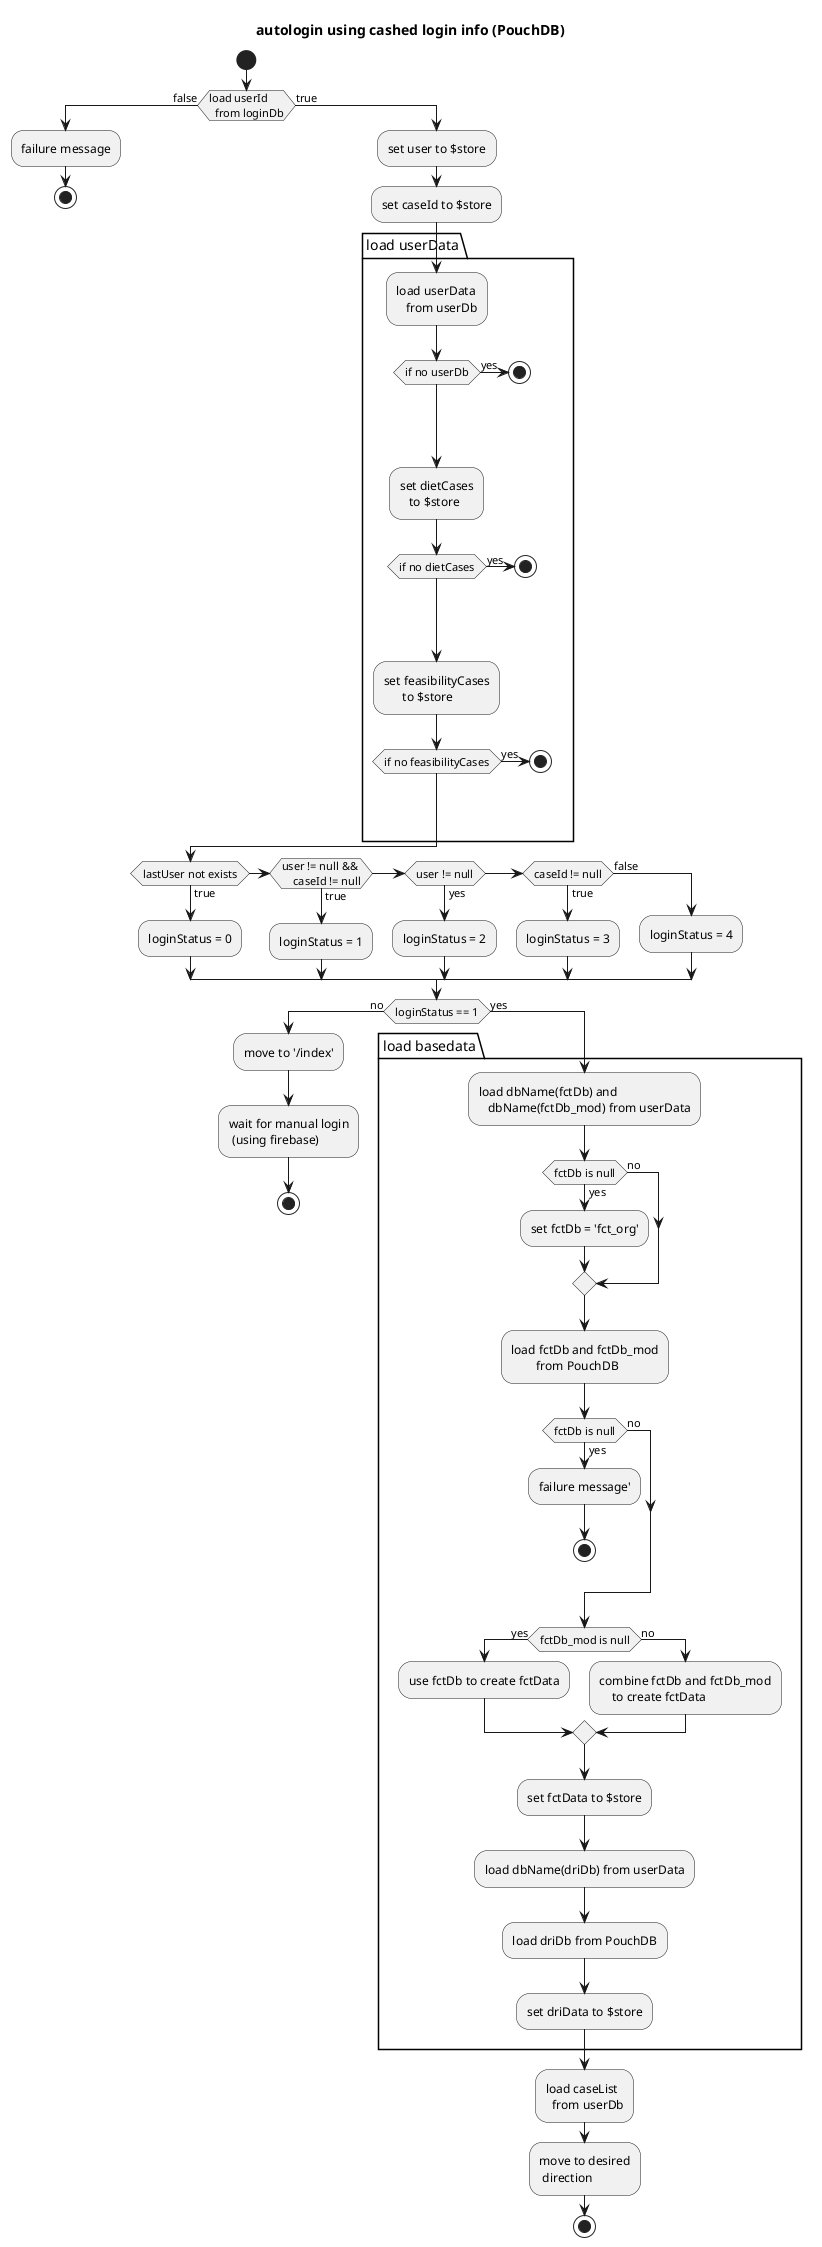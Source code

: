 @startuml
title autologin using cashed login info (PouchDB)

start

if (load userId
  from loginDb) then (false)
  :failure message;
  stop

else (true)
  :set user to $store;
  :set caseId to $store;
  package "load userData" {
    :load userData
       from userDb;
    if (if no userDb) then (yes)
      stop
    endif
    :set dietCases
       to $store;
    if (if no dietCases) then (yes)
      stop
    endif
    :set feasibilityCases
          to $store;
    if (if no feasibilityCases) then (yes)
      stop
    endif
  }

  if (lastUser not exists) then (true)
      :loginStatus = 0;
  else if (user != null &&
    caseId != null) then (true)
      :loginStatus = 1;
  else if (user != null) then (yes)
      :loginStatus = 2;
  else if (caseId != null) then (true)
      :loginStatus = 3;
  else (false)
      :loginStatus = 4;
  endif

  if (loginStatus == 1) then (no)
    :move to '/index';
    :wait for manual login
     (using firebase);
    stop
  else (yes)
    package "load basedata"{
      :load dbName(fctDb) and
         dbName(fctDb_mod) from userData;
      if (fctDb is null) then (yes)
        :set fctDb = 'fct_org';
      else (no)
      endif
      :load fctDb and fctDb_mod
              from PouchDB;
      if (fctDb is null) then (no)
      else (yes)
        :failure message';
        stop
      endif
      if (fctDb_mod is null) then (yes)
        :use fctDb to create fctData;
      else (no)
        :combine fctDb and fctDb_mod
            to create fctData;
      endif
      :set fctData to $store;
      :load dbName(driDb) from userData;
      :load driDb from PouchDB;
      :set driData to $store;
    }
  :load caseList
    from userDb;
  :move to desired
   direction;
   stop
 endif
endif

@enduml

